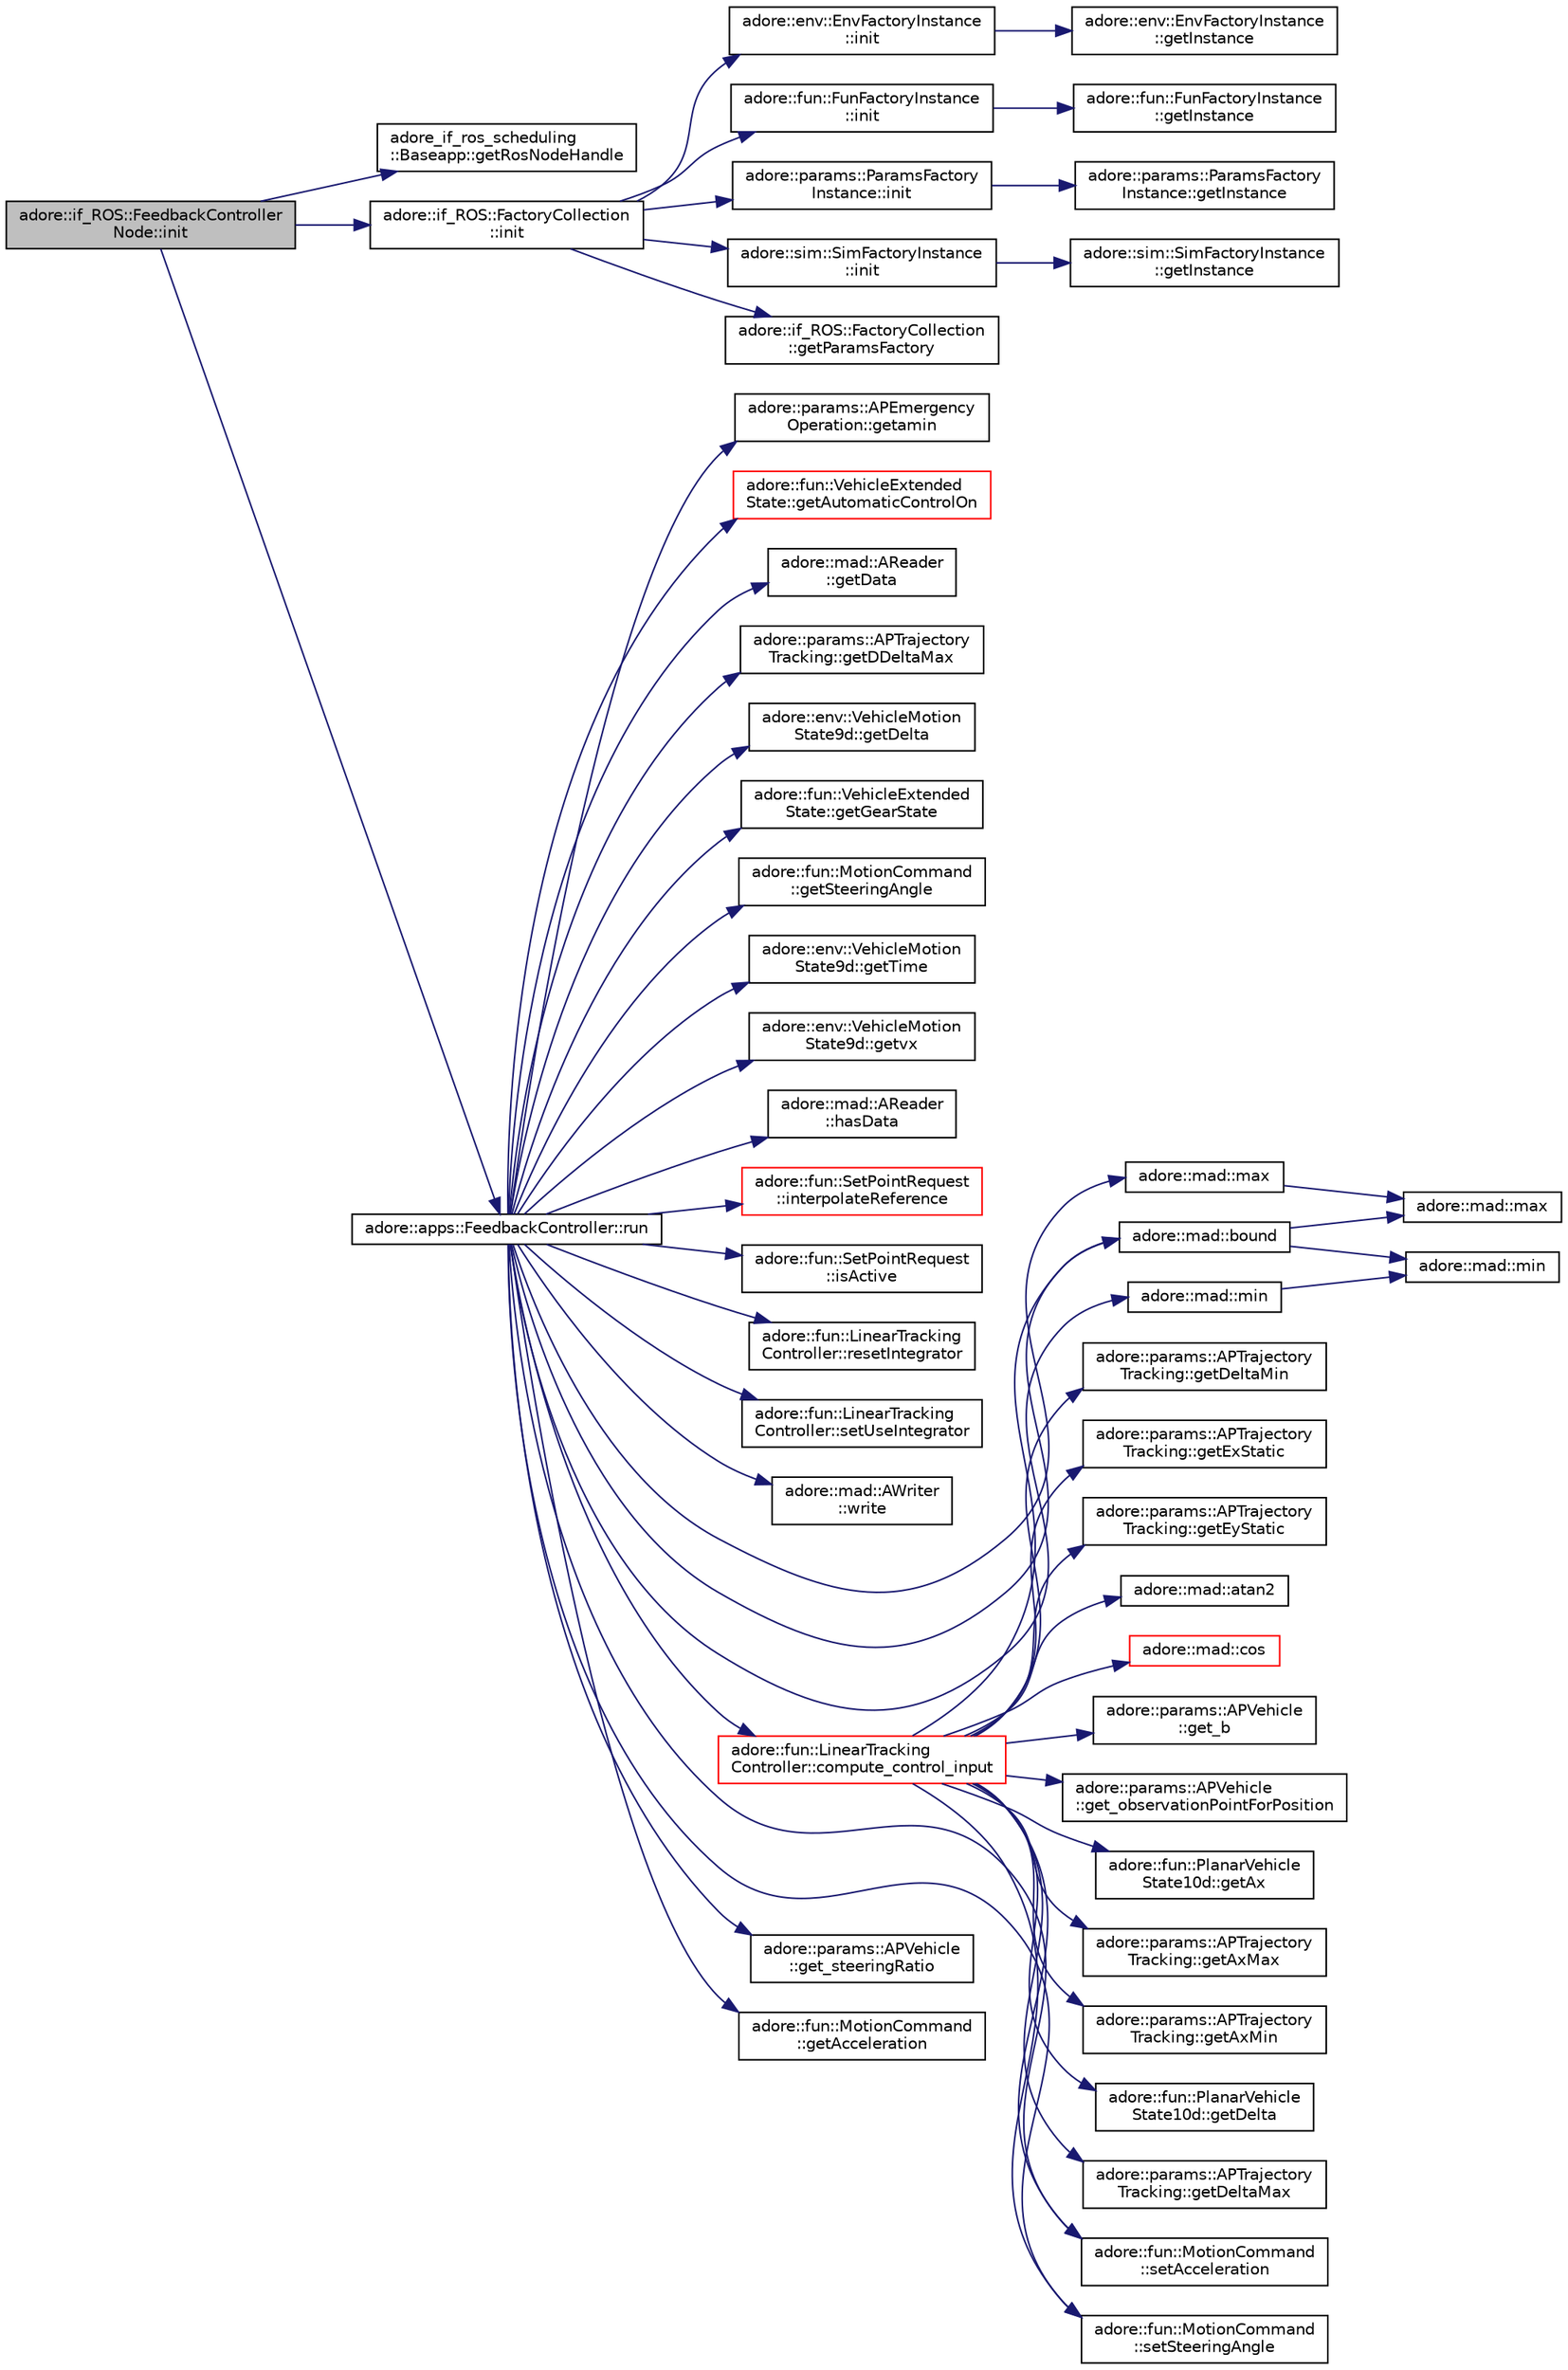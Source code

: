 digraph "adore::if_ROS::FeedbackControllerNode::init"
{
 // LATEX_PDF_SIZE
  edge [fontname="Helvetica",fontsize="10",labelfontname="Helvetica",labelfontsize="10"];
  node [fontname="Helvetica",fontsize="10",shape=record];
  rankdir="LR";
  Node1 [label="adore::if_ROS::FeedbackController\lNode::init",height=0.2,width=0.4,color="black", fillcolor="grey75", style="filled", fontcolor="black",tooltip=" "];
  Node1 -> Node2 [color="midnightblue",fontsize="10",style="solid",fontname="Helvetica"];
  Node2 [label="adore_if_ros_scheduling\l::Baseapp::getRosNodeHandle",height=0.2,width=0.4,color="black", fillcolor="white", style="filled",URL="$classadore__if__ros__scheduling_1_1Baseapp.html#a7792ee4aa6fd5c5c03d5f54b4c1f213a",tooltip=" "];
  Node1 -> Node3 [color="midnightblue",fontsize="10",style="solid",fontname="Helvetica"];
  Node3 [label="adore::if_ROS::FactoryCollection\l::init",height=0.2,width=0.4,color="black", fillcolor="white", style="filled",URL="$classadore_1_1if__ROS_1_1FactoryCollection.html#a07e53e57a417cf66c5d539a5e1bd590a",tooltip=" "];
  Node3 -> Node4 [color="midnightblue",fontsize="10",style="solid",fontname="Helvetica"];
  Node4 [label="adore::if_ROS::FactoryCollection\l::getParamsFactory",height=0.2,width=0.4,color="black", fillcolor="white", style="filled",URL="$classadore_1_1if__ROS_1_1FactoryCollection.html#ac102972d5592de7cdc76b059017628f9",tooltip=" "];
  Node3 -> Node5 [color="midnightblue",fontsize="10",style="solid",fontname="Helvetica"];
  Node5 [label="adore::env::EnvFactoryInstance\l::init",height=0.2,width=0.4,color="black", fillcolor="white", style="filled",URL="$classadore_1_1env_1_1EnvFactoryInstance.html#ab67767fc777387664b696bd78d2536ef",tooltip="Initialize private members of AllFactory."];
  Node5 -> Node6 [color="midnightblue",fontsize="10",style="solid",fontname="Helvetica"];
  Node6 [label="adore::env::EnvFactoryInstance\l::getInstance",height=0.2,width=0.4,color="black", fillcolor="white", style="filled",URL="$classadore_1_1env_1_1EnvFactoryInstance.html#a14835a4420fb827ba3809b94a96a7660",tooltip="Function to access singleton instance of the envFactory using magic static."];
  Node3 -> Node7 [color="midnightblue",fontsize="10",style="solid",fontname="Helvetica"];
  Node7 [label="adore::fun::FunFactoryInstance\l::init",height=0.2,width=0.4,color="black", fillcolor="white", style="filled",URL="$classadore_1_1fun_1_1FunFactoryInstance.html#a291c4c983548f85c633ae6409c7b5233",tooltip="Initialize private members of funFactory."];
  Node7 -> Node8 [color="midnightblue",fontsize="10",style="solid",fontname="Helvetica"];
  Node8 [label="adore::fun::FunFactoryInstance\l::getInstance",height=0.2,width=0.4,color="black", fillcolor="white", style="filled",URL="$classadore_1_1fun_1_1FunFactoryInstance.html#a0826e9a7ea3c70a3780115e6effbf746",tooltip="Function to access singleton instance of the funFactory using magic static."];
  Node3 -> Node9 [color="midnightblue",fontsize="10",style="solid",fontname="Helvetica"];
  Node9 [label="adore::params::ParamsFactory\lInstance::init",height=0.2,width=0.4,color="black", fillcolor="white", style="filled",URL="$classadore_1_1params_1_1ParamsFactoryInstance.html#ac6759c774ade5a97e47c056d1a136253",tooltip="Initialize private members of AllFactory."];
  Node9 -> Node10 [color="midnightblue",fontsize="10",style="solid",fontname="Helvetica"];
  Node10 [label="adore::params::ParamsFactory\lInstance::getInstance",height=0.2,width=0.4,color="black", fillcolor="white", style="filled",URL="$classadore_1_1params_1_1ParamsFactoryInstance.html#a59eae0e003d40b03f9db2d814ec2a3bf",tooltip="Function to access singleton instance of the AllFactory using magic static."];
  Node3 -> Node11 [color="midnightblue",fontsize="10",style="solid",fontname="Helvetica"];
  Node11 [label="adore::sim::SimFactoryInstance\l::init",height=0.2,width=0.4,color="black", fillcolor="white", style="filled",URL="$classadore_1_1sim_1_1SimFactoryInstance.html#ac891850728d65e5398216b2bb92f82f6",tooltip="Initialize private members of AllFactory."];
  Node11 -> Node12 [color="midnightblue",fontsize="10",style="solid",fontname="Helvetica"];
  Node12 [label="adore::sim::SimFactoryInstance\l::getInstance",height=0.2,width=0.4,color="black", fillcolor="white", style="filled",URL="$classadore_1_1sim_1_1SimFactoryInstance.html#a177ce78bb1c9675c9dd0370e5f31f749",tooltip="Function to access singleton instance of the AllFactory using magic static."];
  Node1 -> Node13 [color="midnightblue",fontsize="10",style="solid",fontname="Helvetica"];
  Node13 [label="adore::apps::FeedbackController::run",height=0.2,width=0.4,color="black", fillcolor="white", style="filled",URL="$classadore_1_1apps_1_1FeedbackController.html#a53938de6939b52cd8f61a3882cbd86e0",tooltip=" "];
  Node13 -> Node14 [color="midnightblue",fontsize="10",style="solid",fontname="Helvetica"];
  Node14 [label="adore::mad::bound",height=0.2,width=0.4,color="black", fillcolor="white", style="filled",URL="$namespaceadore_1_1mad.html#a927f4883d4edcec4dcfd9bb1f09d4f62",tooltip=" "];
  Node14 -> Node15 [color="midnightblue",fontsize="10",style="solid",fontname="Helvetica"];
  Node15 [label="adore::mad::max",height=0.2,width=0.4,color="black", fillcolor="white", style="filled",URL="$namespaceadore_1_1mad.html#a618a8842fed7b9375957b1e393c58492",tooltip=" "];
  Node14 -> Node16 [color="midnightblue",fontsize="10",style="solid",fontname="Helvetica"];
  Node16 [label="adore::mad::min",height=0.2,width=0.4,color="black", fillcolor="white", style="filled",URL="$namespaceadore_1_1mad.html#ac61b79c007d1859f93a10c04272095a1",tooltip=" "];
  Node13 -> Node17 [color="midnightblue",fontsize="10",style="solid",fontname="Helvetica"];
  Node17 [label="adore::fun::LinearTracking\lController::compute_control_input",height=0.2,width=0.4,color="red", fillcolor="white", style="filled",URL="$classadore_1_1fun_1_1LinearTrackingController.html#a6dd536fe3c1648f267b882c1687f95ab",tooltip=" "];
  Node17 -> Node18 [color="midnightblue",fontsize="10",style="solid",fontname="Helvetica"];
  Node18 [label="adore::mad::atan2",height=0.2,width=0.4,color="black", fillcolor="white", style="filled",URL="$namespaceadore_1_1mad.html#a37d645f2d2b0aa8f1c7015ba4e502617",tooltip=" "];
  Node17 -> Node14 [color="midnightblue",fontsize="10",style="solid",fontname="Helvetica"];
  Node17 -> Node19 [color="midnightblue",fontsize="10",style="solid",fontname="Helvetica"];
  Node19 [label="adore::mad::cos",height=0.2,width=0.4,color="red", fillcolor="white", style="filled",URL="$namespaceadore_1_1mad.html#a70b9fe3efbb34c0f9621147e3456bfa8",tooltip=" "];
  Node17 -> Node23 [color="midnightblue",fontsize="10",style="solid",fontname="Helvetica"];
  Node23 [label="adore::params::APVehicle\l::get_b",height=0.2,width=0.4,color="black", fillcolor="white", style="filled",URL="$classadore_1_1params_1_1APVehicle.html#a5cc38023fb9f3142348dc9ac22402288",tooltip="rear axle to cog"];
  Node17 -> Node24 [color="midnightblue",fontsize="10",style="solid",fontname="Helvetica"];
  Node24 [label="adore::params::APVehicle\l::get_observationPointForPosition",height=0.2,width=0.4,color="black", fillcolor="white", style="filled",URL="$classadore_1_1params_1_1APVehicle.html#a6552ea57b0d3310a5437baa157538ba7",tooltip=" "];
  Node17 -> Node25 [color="midnightblue",fontsize="10",style="solid",fontname="Helvetica"];
  Node25 [label="adore::fun::PlanarVehicle\lState10d::getAx",height=0.2,width=0.4,color="black", fillcolor="white", style="filled",URL="$structadore_1_1fun_1_1PlanarVehicleState10d.html#ad55dd30212ca0581ae920a466da42829",tooltip=" "];
  Node17 -> Node26 [color="midnightblue",fontsize="10",style="solid",fontname="Helvetica"];
  Node26 [label="adore::params::APTrajectory\lTracking::getAxMax",height=0.2,width=0.4,color="black", fillcolor="white", style="filled",URL="$classadore_1_1params_1_1APTrajectoryTracking.html#a503d2ff1549140594da3b5501fb31bf0",tooltip="hard coded maximum longitudinal acceleration"];
  Node17 -> Node27 [color="midnightblue",fontsize="10",style="solid",fontname="Helvetica"];
  Node27 [label="adore::params::APTrajectory\lTracking::getAxMin",height=0.2,width=0.4,color="black", fillcolor="white", style="filled",URL="$classadore_1_1params_1_1APTrajectoryTracking.html#ac4a7a9b66f091d81a2934a36edb32820",tooltip="hard coded minimum longitudinal acceleration"];
  Node17 -> Node28 [color="midnightblue",fontsize="10",style="solid",fontname="Helvetica"];
  Node28 [label="adore::fun::PlanarVehicle\lState10d::getDelta",height=0.2,width=0.4,color="black", fillcolor="white", style="filled",URL="$structadore_1_1fun_1_1PlanarVehicleState10d.html#a155bd17bc48523159a9db97899bf93b5",tooltip=" "];
  Node17 -> Node29 [color="midnightblue",fontsize="10",style="solid",fontname="Helvetica"];
  Node29 [label="adore::params::APTrajectory\lTracking::getDeltaMax",height=0.2,width=0.4,color="black", fillcolor="white", style="filled",URL="$classadore_1_1params_1_1APTrajectoryTracking.html#a700d5665554e0e42c4832552ffbcbe08",tooltip="the maximum controllable steering angle"];
  Node17 -> Node30 [color="midnightblue",fontsize="10",style="solid",fontname="Helvetica"];
  Node30 [label="adore::params::APTrajectory\lTracking::getDeltaMin",height=0.2,width=0.4,color="black", fillcolor="white", style="filled",URL="$classadore_1_1params_1_1APTrajectoryTracking.html#a1b465cf0df819c73af3b1b83947b71bb",tooltip="the minimum controllable steering angle"];
  Node17 -> Node31 [color="midnightblue",fontsize="10",style="solid",fontname="Helvetica"];
  Node31 [label="adore::params::APTrajectory\lTracking::getExStatic",height=0.2,width=0.4,color="black", fillcolor="white", style="filled",URL="$classadore_1_1params_1_1APTrajectoryTracking.html#adddbca549f05f237a565f3097b71de33",tooltip="static trajectory tracking offset in longitudinal direction, which should be compensated by tracking ..."];
  Node17 -> Node32 [color="midnightblue",fontsize="10",style="solid",fontname="Helvetica"];
  Node32 [label="adore::params::APTrajectory\lTracking::getEyStatic",height=0.2,width=0.4,color="black", fillcolor="white", style="filled",URL="$classadore_1_1params_1_1APTrajectoryTracking.html#a2efdc612daeeac48fe22d78866edeccb",tooltip="static trajectory tracking offset in lateral direction, which should be compensated by tracking contr..."];
  Node17 -> Node45 [color="midnightblue",fontsize="10",style="solid",fontname="Helvetica"];
  Node45 [label="adore::fun::MotionCommand\l::setAcceleration",height=0.2,width=0.4,color="black", fillcolor="white", style="filled",URL="$classadore_1_1fun_1_1MotionCommand.html#a742aa8521acc5c1647be671e58775e3d",tooltip=" "];
  Node17 -> Node46 [color="midnightblue",fontsize="10",style="solid",fontname="Helvetica"];
  Node46 [label="adore::fun::MotionCommand\l::setSteeringAngle",height=0.2,width=0.4,color="black", fillcolor="white", style="filled",URL="$classadore_1_1fun_1_1MotionCommand.html#ad9e80cc45a694051399325f358da810a",tooltip=" "];
  Node13 -> Node47 [color="midnightblue",fontsize="10",style="solid",fontname="Helvetica"];
  Node47 [label="adore::params::APVehicle\l::get_steeringRatio",height=0.2,width=0.4,color="black", fillcolor="white", style="filled",URL="$classadore_1_1params_1_1APVehicle.html#ac67acb30ee133526e87d8ae1932f7db2",tooltip=" "];
  Node13 -> Node48 [color="midnightblue",fontsize="10",style="solid",fontname="Helvetica"];
  Node48 [label="adore::fun::MotionCommand\l::getAcceleration",height=0.2,width=0.4,color="black", fillcolor="white", style="filled",URL="$classadore_1_1fun_1_1MotionCommand.html#ab1deda99c43e3a40a6d5a21675cf2b33",tooltip=" "];
  Node13 -> Node49 [color="midnightblue",fontsize="10",style="solid",fontname="Helvetica"];
  Node49 [label="adore::params::APEmergency\lOperation::getamin",height=0.2,width=0.4,color="black", fillcolor="white", style="filled",URL="$classadore_1_1params_1_1APEmergencyOperation.html#a74f813fdeb58c5bb583d02b3e10eb084",tooltip=" "];
  Node13 -> Node50 [color="midnightblue",fontsize="10",style="solid",fontname="Helvetica"];
  Node50 [label="adore::fun::VehicleExtended\lState::getAutomaticControlOn",height=0.2,width=0.4,color="red", fillcolor="white", style="filled",URL="$classadore_1_1fun_1_1VehicleExtendedState.html#a9234bb476f46ccfbaf7578b2a1bffdfe",tooltip=" "];
  Node13 -> Node54 [color="midnightblue",fontsize="10",style="solid",fontname="Helvetica"];
  Node54 [label="adore::mad::AReader\l::getData",height=0.2,width=0.4,color="black", fillcolor="white", style="filled",URL="$classadore_1_1mad_1_1AReader.html#a46ab7520d828d1a574365eaf8b483e29",tooltip=" "];
  Node13 -> Node55 [color="midnightblue",fontsize="10",style="solid",fontname="Helvetica"];
  Node55 [label="adore::params::APTrajectory\lTracking::getDDeltaMax",height=0.2,width=0.4,color="black", fillcolor="white", style="filled",URL="$classadore_1_1params_1_1APTrajectoryTracking.html#a28e6dbc14f41739001f2292393606390",tooltip="steering angle: maximum absolute control input change per control update. Maximum steering rate then ..."];
  Node13 -> Node56 [color="midnightblue",fontsize="10",style="solid",fontname="Helvetica"];
  Node56 [label="adore::env::VehicleMotion\lState9d::getDelta",height=0.2,width=0.4,color="black", fillcolor="white", style="filled",URL="$structadore_1_1env_1_1VehicleMotionState9d.html#aad1cd97fe5b255cdbea40f4dee602f8e",tooltip="Get the steering angle."];
  Node13 -> Node57 [color="midnightblue",fontsize="10",style="solid",fontname="Helvetica"];
  Node57 [label="adore::fun::VehicleExtended\lState::getGearState",height=0.2,width=0.4,color="black", fillcolor="white", style="filled",URL="$classadore_1_1fun_1_1VehicleExtendedState.html#ade2c3952f44ebb4690818361090116a7",tooltip=" "];
  Node13 -> Node58 [color="midnightblue",fontsize="10",style="solid",fontname="Helvetica"];
  Node58 [label="adore::fun::MotionCommand\l::getSteeringAngle",height=0.2,width=0.4,color="black", fillcolor="white", style="filled",URL="$classadore_1_1fun_1_1MotionCommand.html#a8a769ab491120b03f3ee4d7e98faefcc",tooltip=" "];
  Node13 -> Node59 [color="midnightblue",fontsize="10",style="solid",fontname="Helvetica"];
  Node59 [label="adore::env::VehicleMotion\lState9d::getTime",height=0.2,width=0.4,color="black", fillcolor="white", style="filled",URL="$structadore_1_1env_1_1VehicleMotionState9d.html#ae7d75a3f7d52a946f075e669832caa17",tooltip="Get the time."];
  Node13 -> Node60 [color="midnightblue",fontsize="10",style="solid",fontname="Helvetica"];
  Node60 [label="adore::env::VehicleMotion\lState9d::getvx",height=0.2,width=0.4,color="black", fillcolor="white", style="filled",URL="$structadore_1_1env_1_1VehicleMotionState9d.html#a2547f79442e772d79fbf5051a2a08bfa",tooltip="Get the longitudinal velocity."];
  Node13 -> Node61 [color="midnightblue",fontsize="10",style="solid",fontname="Helvetica"];
  Node61 [label="adore::mad::AReader\l::hasData",height=0.2,width=0.4,color="black", fillcolor="white", style="filled",URL="$classadore_1_1mad_1_1AReader.html#a79b8efec6ede53587ff114ae00ca8419",tooltip=" "];
  Node13 -> Node62 [color="midnightblue",fontsize="10",style="solid",fontname="Helvetica"];
  Node62 [label="adore::fun::SetPointRequest\l::interpolateReference",height=0.2,width=0.4,color="red", fillcolor="white", style="filled",URL="$classadore_1_1fun_1_1SetPointRequest.html#a371359907f8292f309e8fdfcddc3bacd",tooltip=" "];
  Node13 -> Node65 [color="midnightblue",fontsize="10",style="solid",fontname="Helvetica"];
  Node65 [label="adore::fun::SetPointRequest\l::isActive",height=0.2,width=0.4,color="black", fillcolor="white", style="filled",URL="$classadore_1_1fun_1_1SetPointRequest.html#ab04b016f3d4b7cafc8449542347f825a",tooltip=" "];
  Node13 -> Node21 [color="midnightblue",fontsize="10",style="solid",fontname="Helvetica"];
  Node21 [label="adore::mad::max",height=0.2,width=0.4,color="black", fillcolor="white", style="filled",URL="$namespaceadore_1_1mad.html#adea062854ef0b105a3fdca8cf2aca945",tooltip=" "];
  Node21 -> Node15 [color="midnightblue",fontsize="10",style="solid",fontname="Helvetica"];
  Node13 -> Node22 [color="midnightblue",fontsize="10",style="solid",fontname="Helvetica"];
  Node22 [label="adore::mad::min",height=0.2,width=0.4,color="black", fillcolor="white", style="filled",URL="$namespaceadore_1_1mad.html#ab58ecb752f9bbfe27832e0a2c0e22c2b",tooltip=" "];
  Node22 -> Node16 [color="midnightblue",fontsize="10",style="solid",fontname="Helvetica"];
  Node13 -> Node66 [color="midnightblue",fontsize="10",style="solid",fontname="Helvetica"];
  Node66 [label="adore::fun::LinearTracking\lController::resetIntegrator",height=0.2,width=0.4,color="black", fillcolor="white", style="filled",URL="$classadore_1_1fun_1_1LinearTrackingController.html#af223611e887f385ed2c460bbb70414c7",tooltip=" "];
  Node13 -> Node45 [color="midnightblue",fontsize="10",style="solid",fontname="Helvetica"];
  Node13 -> Node46 [color="midnightblue",fontsize="10",style="solid",fontname="Helvetica"];
  Node13 -> Node67 [color="midnightblue",fontsize="10",style="solid",fontname="Helvetica"];
  Node67 [label="adore::fun::LinearTracking\lController::setUseIntegrator",height=0.2,width=0.4,color="black", fillcolor="white", style="filled",URL="$classadore_1_1fun_1_1LinearTrackingController.html#ad1d5f8db901f1b7519750bf2f7cc20f9",tooltip=" "];
  Node13 -> Node68 [color="midnightblue",fontsize="10",style="solid",fontname="Helvetica"];
  Node68 [label="adore::mad::AWriter\l::write",height=0.2,width=0.4,color="black", fillcolor="white", style="filled",URL="$classadore_1_1mad_1_1AWriter.html#a1c22b1ccbd19c5f02f832831ca757f3b",tooltip=" "];
}
